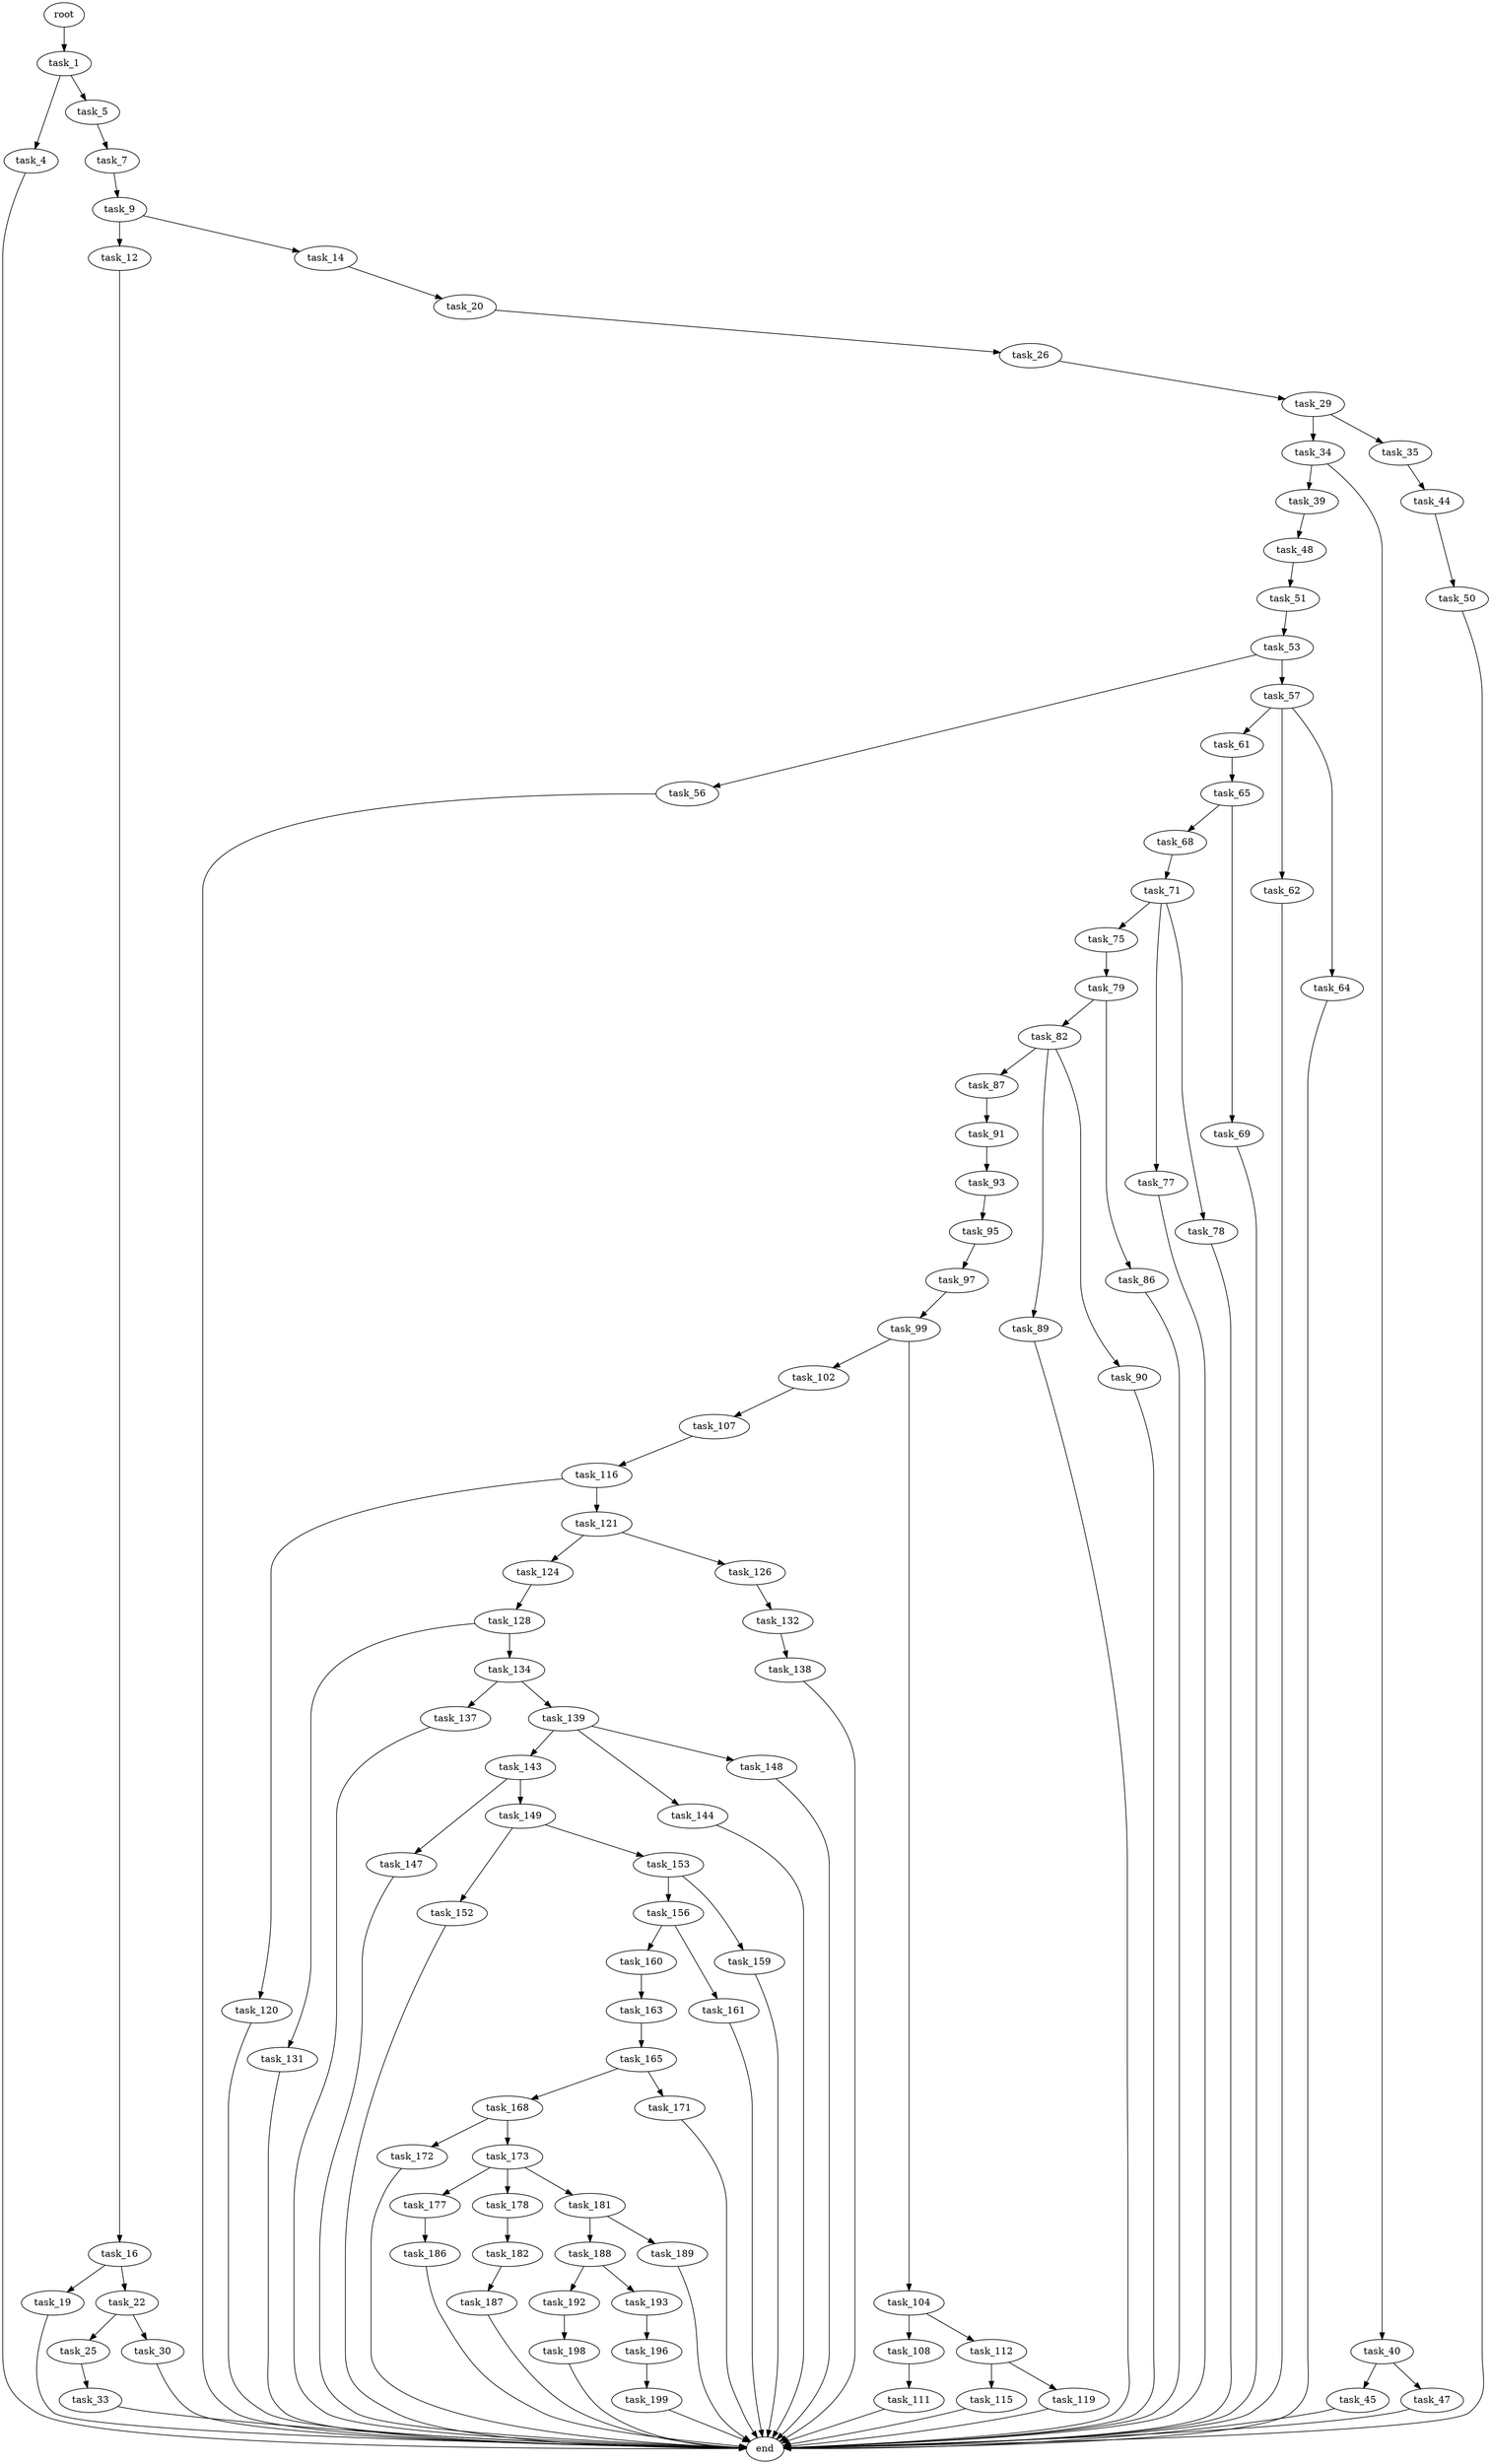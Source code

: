 digraph G {
  root [size="0.000000"];
  task_1 [size="45219841141.000000"];
  task_4 [size="549755813888.000000"];
  task_5 [size="231928233984.000000"];
  task_7 [size="524510056675.000000"];
  task_9 [size="278417506938.000000"];
  task_12 [size="922775918.000000"];
  task_14 [size="631474776640.000000"];
  task_16 [size="551843018667.000000"];
  task_19 [size="368293445632.000000"];
  task_20 [size="28991029248.000000"];
  task_22 [size="5536163776.000000"];
  task_25 [size="687150024551.000000"];
  task_26 [size="23193773165.000000"];
  task_29 [size="710415396657.000000"];
  task_30 [size="176930927961.000000"];
  task_33 [size="353784870393.000000"];
  task_34 [size="43708677824.000000"];
  task_35 [size="104111318622.000000"];
  task_39 [size="549755813888.000000"];
  task_40 [size="134217728000.000000"];
  task_44 [size="28991029248.000000"];
  task_45 [size="18440296928.000000"];
  task_47 [size="29613706144.000000"];
  task_48 [size="8589934592.000000"];
  task_50 [size="45846757474.000000"];
  task_51 [size="368293445632.000000"];
  task_53 [size="8589934592.000000"];
  task_56 [size="231928233984.000000"];
  task_57 [size="368293445632.000000"];
  task_61 [size="868767208372.000000"];
  task_62 [size="641553971094.000000"];
  task_64 [size="32176547418.000000"];
  task_65 [size="849472019.000000"];
  task_68 [size="10155758715.000000"];
  task_69 [size="1346487681.000000"];
  task_71 [size="1263875318247.000000"];
  task_75 [size="68719476736.000000"];
  task_77 [size="14878506292.000000"];
  task_78 [size="368293445632.000000"];
  task_79 [size="1073741824000.000000"];
  task_82 [size="19585472894.000000"];
  task_86 [size="28991029248.000000"];
  task_87 [size="231928233984.000000"];
  task_89 [size="549755813888.000000"];
  task_90 [size="109960075315.000000"];
  task_91 [size="782757789696.000000"];
  task_93 [size="18769061258.000000"];
  task_95 [size="7673706618.000000"];
  task_97 [size="20622628010.000000"];
  task_99 [size="549755813888.000000"];
  task_102 [size="547971015503.000000"];
  task_104 [size="1919723639.000000"];
  task_107 [size="549755813888.000000"];
  task_108 [size="40705770828.000000"];
  task_111 [size="259693274559.000000"];
  task_112 [size="68719476736.000000"];
  task_115 [size="2936928010.000000"];
  task_116 [size="144474588613.000000"];
  task_119 [size="3815763500.000000"];
  task_120 [size="115254383348.000000"];
  task_121 [size="854949188609.000000"];
  task_124 [size="1202533572835.000000"];
  task_126 [size="431019885097.000000"];
  task_128 [size="37295914986.000000"];
  task_131 [size="368293445632.000000"];
  task_132 [size="24084871906.000000"];
  task_134 [size="16118242263.000000"];
  task_137 [size="3676022301.000000"];
  task_138 [size="31858843604.000000"];
  task_139 [size="583239627887.000000"];
  task_143 [size="478693139879.000000"];
  task_144 [size="13097995729.000000"];
  task_147 [size="549755813888.000000"];
  task_148 [size="134217728000.000000"];
  task_149 [size="368293445632.000000"];
  task_152 [size="782485137208.000000"];
  task_153 [size="346207332.000000"];
  task_156 [size="134217728000.000000"];
  task_159 [size="310812951597.000000"];
  task_160 [size="231928233984.000000"];
  task_161 [size="1012715957719.000000"];
  task_163 [size="625380175197.000000"];
  task_165 [size="15338364210.000000"];
  task_168 [size="1235912729063.000000"];
  task_171 [size="36951439305.000000"];
  task_172 [size="717555347.000000"];
  task_173 [size="2146400018.000000"];
  task_177 [size="2977299867.000000"];
  task_178 [size="325623718014.000000"];
  task_181 [size="892372627952.000000"];
  task_182 [size="5619441978.000000"];
  task_186 [size="368293445632.000000"];
  task_187 [size="68719476736.000000"];
  task_188 [size="582981924365.000000"];
  task_189 [size="782757789696.000000"];
  task_192 [size="351180188475.000000"];
  task_193 [size="68719476736.000000"];
  task_196 [size="850141831179.000000"];
  task_198 [size="8589934592.000000"];
  task_199 [size="134217728000.000000"];
  end [size="0.000000"];

  root -> task_1 [size="1.000000"];
  task_1 -> task_4 [size="134217728.000000"];
  task_1 -> task_5 [size="134217728.000000"];
  task_4 -> end [size="1.000000"];
  task_5 -> task_7 [size="301989888.000000"];
  task_7 -> task_9 [size="411041792.000000"];
  task_9 -> task_12 [size="301989888.000000"];
  task_9 -> task_14 [size="301989888.000000"];
  task_12 -> task_16 [size="75497472.000000"];
  task_14 -> task_20 [size="679477248.000000"];
  task_16 -> task_19 [size="411041792.000000"];
  task_16 -> task_22 [size="411041792.000000"];
  task_19 -> end [size="1.000000"];
  task_20 -> task_26 [size="75497472.000000"];
  task_22 -> task_25 [size="209715200.000000"];
  task_22 -> task_30 [size="209715200.000000"];
  task_25 -> task_33 [size="679477248.000000"];
  task_26 -> task_29 [size="536870912.000000"];
  task_29 -> task_34 [size="679477248.000000"];
  task_29 -> task_35 [size="679477248.000000"];
  task_30 -> end [size="1.000000"];
  task_33 -> end [size="1.000000"];
  task_34 -> task_39 [size="75497472.000000"];
  task_34 -> task_40 [size="75497472.000000"];
  task_35 -> task_44 [size="301989888.000000"];
  task_39 -> task_48 [size="536870912.000000"];
  task_40 -> task_45 [size="209715200.000000"];
  task_40 -> task_47 [size="209715200.000000"];
  task_44 -> task_50 [size="75497472.000000"];
  task_45 -> end [size="1.000000"];
  task_47 -> end [size="1.000000"];
  task_48 -> task_51 [size="33554432.000000"];
  task_50 -> end [size="1.000000"];
  task_51 -> task_53 [size="411041792.000000"];
  task_53 -> task_56 [size="33554432.000000"];
  task_53 -> task_57 [size="33554432.000000"];
  task_56 -> end [size="1.000000"];
  task_57 -> task_61 [size="411041792.000000"];
  task_57 -> task_62 [size="411041792.000000"];
  task_57 -> task_64 [size="411041792.000000"];
  task_61 -> task_65 [size="536870912.000000"];
  task_62 -> end [size="1.000000"];
  task_64 -> end [size="1.000000"];
  task_65 -> task_68 [size="33554432.000000"];
  task_65 -> task_69 [size="33554432.000000"];
  task_68 -> task_71 [size="33554432.000000"];
  task_69 -> end [size="1.000000"];
  task_71 -> task_75 [size="838860800.000000"];
  task_71 -> task_77 [size="838860800.000000"];
  task_71 -> task_78 [size="838860800.000000"];
  task_75 -> task_79 [size="134217728.000000"];
  task_77 -> end [size="1.000000"];
  task_78 -> end [size="1.000000"];
  task_79 -> task_82 [size="838860800.000000"];
  task_79 -> task_86 [size="838860800.000000"];
  task_82 -> task_87 [size="536870912.000000"];
  task_82 -> task_89 [size="536870912.000000"];
  task_82 -> task_90 [size="536870912.000000"];
  task_86 -> end [size="1.000000"];
  task_87 -> task_91 [size="301989888.000000"];
  task_89 -> end [size="1.000000"];
  task_90 -> end [size="1.000000"];
  task_91 -> task_93 [size="679477248.000000"];
  task_93 -> task_95 [size="33554432.000000"];
  task_95 -> task_97 [size="134217728.000000"];
  task_97 -> task_99 [size="536870912.000000"];
  task_99 -> task_102 [size="536870912.000000"];
  task_99 -> task_104 [size="536870912.000000"];
  task_102 -> task_107 [size="679477248.000000"];
  task_104 -> task_108 [size="134217728.000000"];
  task_104 -> task_112 [size="134217728.000000"];
  task_107 -> task_116 [size="536870912.000000"];
  task_108 -> task_111 [size="679477248.000000"];
  task_111 -> end [size="1.000000"];
  task_112 -> task_115 [size="134217728.000000"];
  task_112 -> task_119 [size="134217728.000000"];
  task_115 -> end [size="1.000000"];
  task_116 -> task_120 [size="134217728.000000"];
  task_116 -> task_121 [size="134217728.000000"];
  task_119 -> end [size="1.000000"];
  task_120 -> end [size="1.000000"];
  task_121 -> task_124 [size="679477248.000000"];
  task_121 -> task_126 [size="679477248.000000"];
  task_124 -> task_128 [size="838860800.000000"];
  task_126 -> task_132 [size="838860800.000000"];
  task_128 -> task_131 [size="33554432.000000"];
  task_128 -> task_134 [size="33554432.000000"];
  task_131 -> end [size="1.000000"];
  task_132 -> task_138 [size="33554432.000000"];
  task_134 -> task_137 [size="679477248.000000"];
  task_134 -> task_139 [size="679477248.000000"];
  task_137 -> end [size="1.000000"];
  task_138 -> end [size="1.000000"];
  task_139 -> task_143 [size="838860800.000000"];
  task_139 -> task_144 [size="838860800.000000"];
  task_139 -> task_148 [size="838860800.000000"];
  task_143 -> task_147 [size="838860800.000000"];
  task_143 -> task_149 [size="838860800.000000"];
  task_144 -> end [size="1.000000"];
  task_147 -> end [size="1.000000"];
  task_148 -> end [size="1.000000"];
  task_149 -> task_152 [size="411041792.000000"];
  task_149 -> task_153 [size="411041792.000000"];
  task_152 -> end [size="1.000000"];
  task_153 -> task_156 [size="33554432.000000"];
  task_153 -> task_159 [size="33554432.000000"];
  task_156 -> task_160 [size="209715200.000000"];
  task_156 -> task_161 [size="209715200.000000"];
  task_159 -> end [size="1.000000"];
  task_160 -> task_163 [size="301989888.000000"];
  task_161 -> end [size="1.000000"];
  task_163 -> task_165 [size="679477248.000000"];
  task_165 -> task_168 [size="411041792.000000"];
  task_165 -> task_171 [size="411041792.000000"];
  task_168 -> task_172 [size="838860800.000000"];
  task_168 -> task_173 [size="838860800.000000"];
  task_171 -> end [size="1.000000"];
  task_172 -> end [size="1.000000"];
  task_173 -> task_177 [size="33554432.000000"];
  task_173 -> task_178 [size="33554432.000000"];
  task_173 -> task_181 [size="33554432.000000"];
  task_177 -> task_186 [size="75497472.000000"];
  task_178 -> task_182 [size="679477248.000000"];
  task_181 -> task_188 [size="536870912.000000"];
  task_181 -> task_189 [size="536870912.000000"];
  task_182 -> task_187 [size="209715200.000000"];
  task_186 -> end [size="1.000000"];
  task_187 -> end [size="1.000000"];
  task_188 -> task_192 [size="411041792.000000"];
  task_188 -> task_193 [size="411041792.000000"];
  task_189 -> end [size="1.000000"];
  task_192 -> task_198 [size="411041792.000000"];
  task_193 -> task_196 [size="134217728.000000"];
  task_196 -> task_199 [size="679477248.000000"];
  task_198 -> end [size="1.000000"];
  task_199 -> end [size="1.000000"];
}
